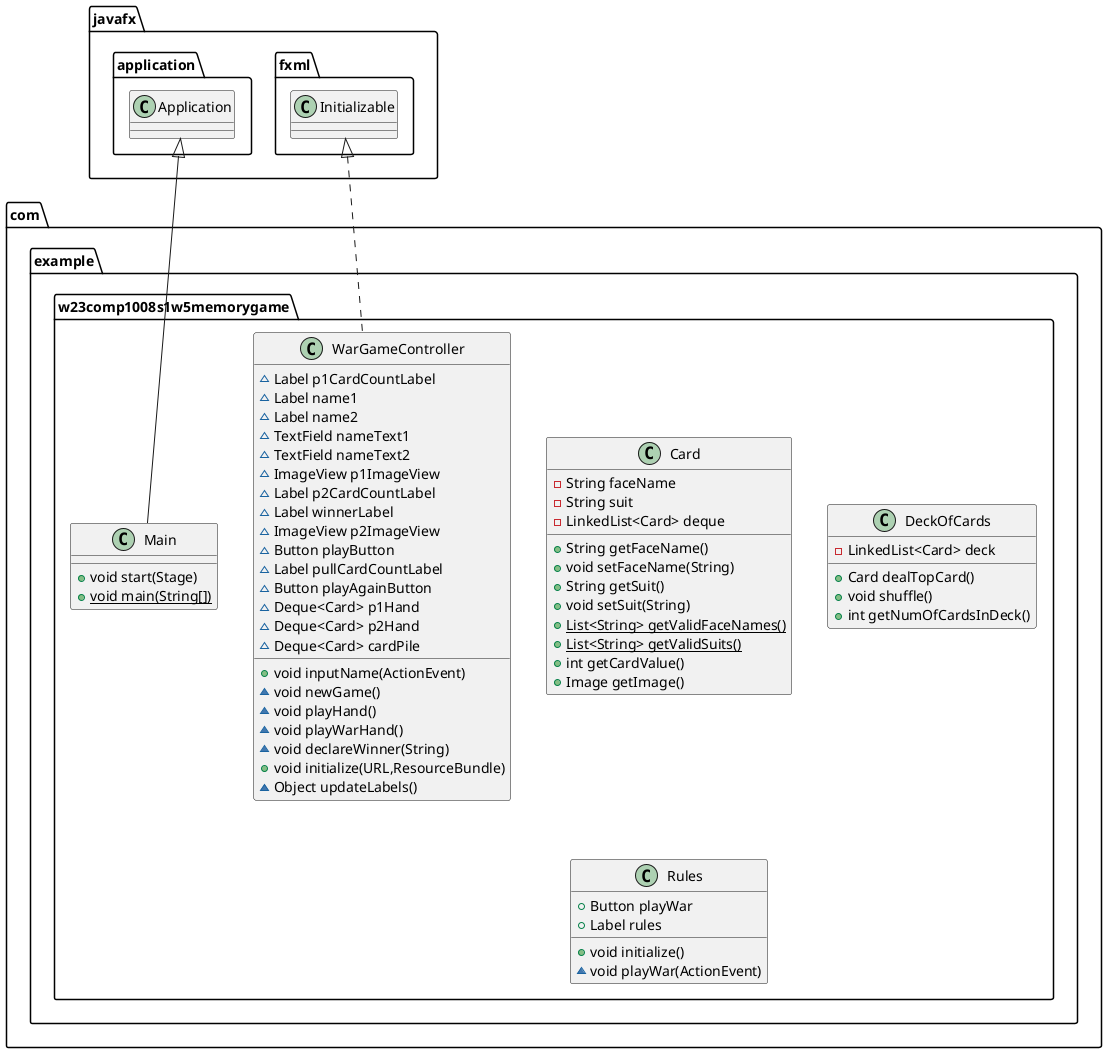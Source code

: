 @startuml
class com.example.w23comp1008s1w5memorygame.WarGameController {
~ Label p1CardCountLabel
~ Label name1
~ Label name2
~ TextField nameText1
~ TextField nameText2
~ ImageView p1ImageView
~ Label p2CardCountLabel
~ Label winnerLabel
~ ImageView p2ImageView
~ Button playButton
~ Label pullCardCountLabel
~ Button playAgainButton
~ Deque<Card> p1Hand
~ Deque<Card> p2Hand
~ Deque<Card> cardPile
+ void inputName(ActionEvent)
~ void newGame()
~ void playHand()
~ void playWarHand()
~ void declareWinner(String)
+ void initialize(URL,ResourceBundle)
~ Object updateLabels()
}
class com.example.w23comp1008s1w5memorygame.Card {
- String faceName
- String suit
- LinkedList<Card> deque
+ String getFaceName()
+ void setFaceName(String)
+ String getSuit()
+ void setSuit(String)
+ {static} List<String> getValidFaceNames()
+ {static} List<String> getValidSuits()
+ int getCardValue()
+ Image getImage()
}
class com.example.w23comp1008s1w5memorygame.DeckOfCards {
- LinkedList<Card> deck
+ Card dealTopCard()
+ void shuffle()
+ int getNumOfCardsInDeck()
}
class com.example.w23comp1008s1w5memorygame.Main {
+ void start(Stage)
+ {static} void main(String[])
}
class com.example.w23comp1008s1w5memorygame.Rules {
+ Button playWar
+ Label rules
+ void initialize()
~ void playWar(ActionEvent)
}


javafx.fxml.Initializable <|.. com.example.w23comp1008s1w5memorygame.WarGameController
javafx.application.Application <|-- com.example.w23comp1008s1w5memorygame.Main
@enduml